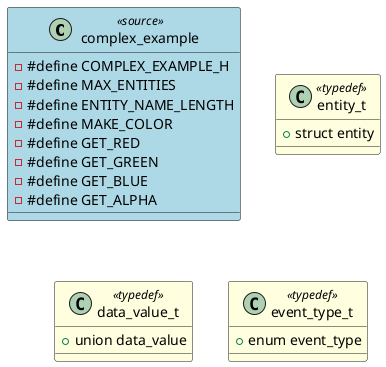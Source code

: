 @startuml complex_example

class "complex_example" as COMPLEX_EXAMPLE <<source>> #LightBlue
{
    - #define COMPLEX_EXAMPLE_H
    - #define MAX_ENTITIES
    - #define ENTITY_NAME_LENGTH
    - #define MAKE_COLOR
    - #define GET_RED
    - #define GET_GREEN
    - #define GET_BLUE
    - #define GET_ALPHA
}

class "entity_t" as ENTITY_T <<typedef>> #LightYellow
{
    + struct entity
}

class "data_value_t" as DATA_VALUE_T <<typedef>> #LightYellow
{
    + union data_value
}

class "event_type_t" as EVENT_TYPE_T <<typedef>> #LightYellow
{
    + enum event_type
}


@enduml